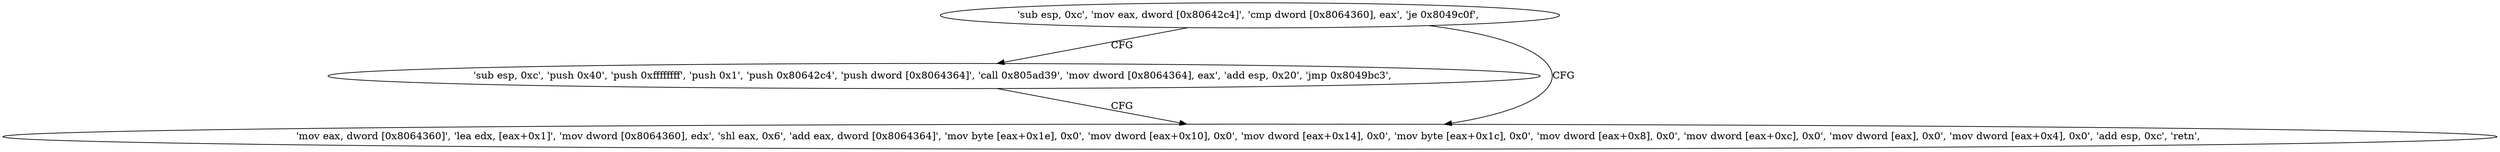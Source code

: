 digraph "func" {
"134519731" [label = "'sub esp, 0xc', 'mov eax, dword [0x80642c4]', 'cmp dword [0x8064360], eax', 'je 0x8049c0f', " ]
"134519823" [label = "'sub esp, 0xc', 'push 0x40', 'push 0xffffffff', 'push 0x1', 'push 0x80642c4', 'push dword [0x8064364]', 'call 0x805ad39', 'mov dword [0x8064364], eax', 'add esp, 0x20', 'jmp 0x8049bc3', " ]
"134519747" [label = "'mov eax, dword [0x8064360]', 'lea edx, [eax+0x1]', 'mov dword [0x8064360], edx', 'shl eax, 0x6', 'add eax, dword [0x8064364]', 'mov byte [eax+0x1e], 0x0', 'mov dword [eax+0x10], 0x0', 'mov dword [eax+0x14], 0x0', 'mov byte [eax+0x1c], 0x0', 'mov dword [eax+0x8], 0x0', 'mov dword [eax+0xc], 0x0', 'mov dword [eax], 0x0', 'mov dword [eax+0x4], 0x0', 'add esp, 0xc', 'retn', " ]
"134519731" -> "134519823" [ label = "CFG" ]
"134519731" -> "134519747" [ label = "CFG" ]
"134519823" -> "134519747" [ label = "CFG" ]
}
